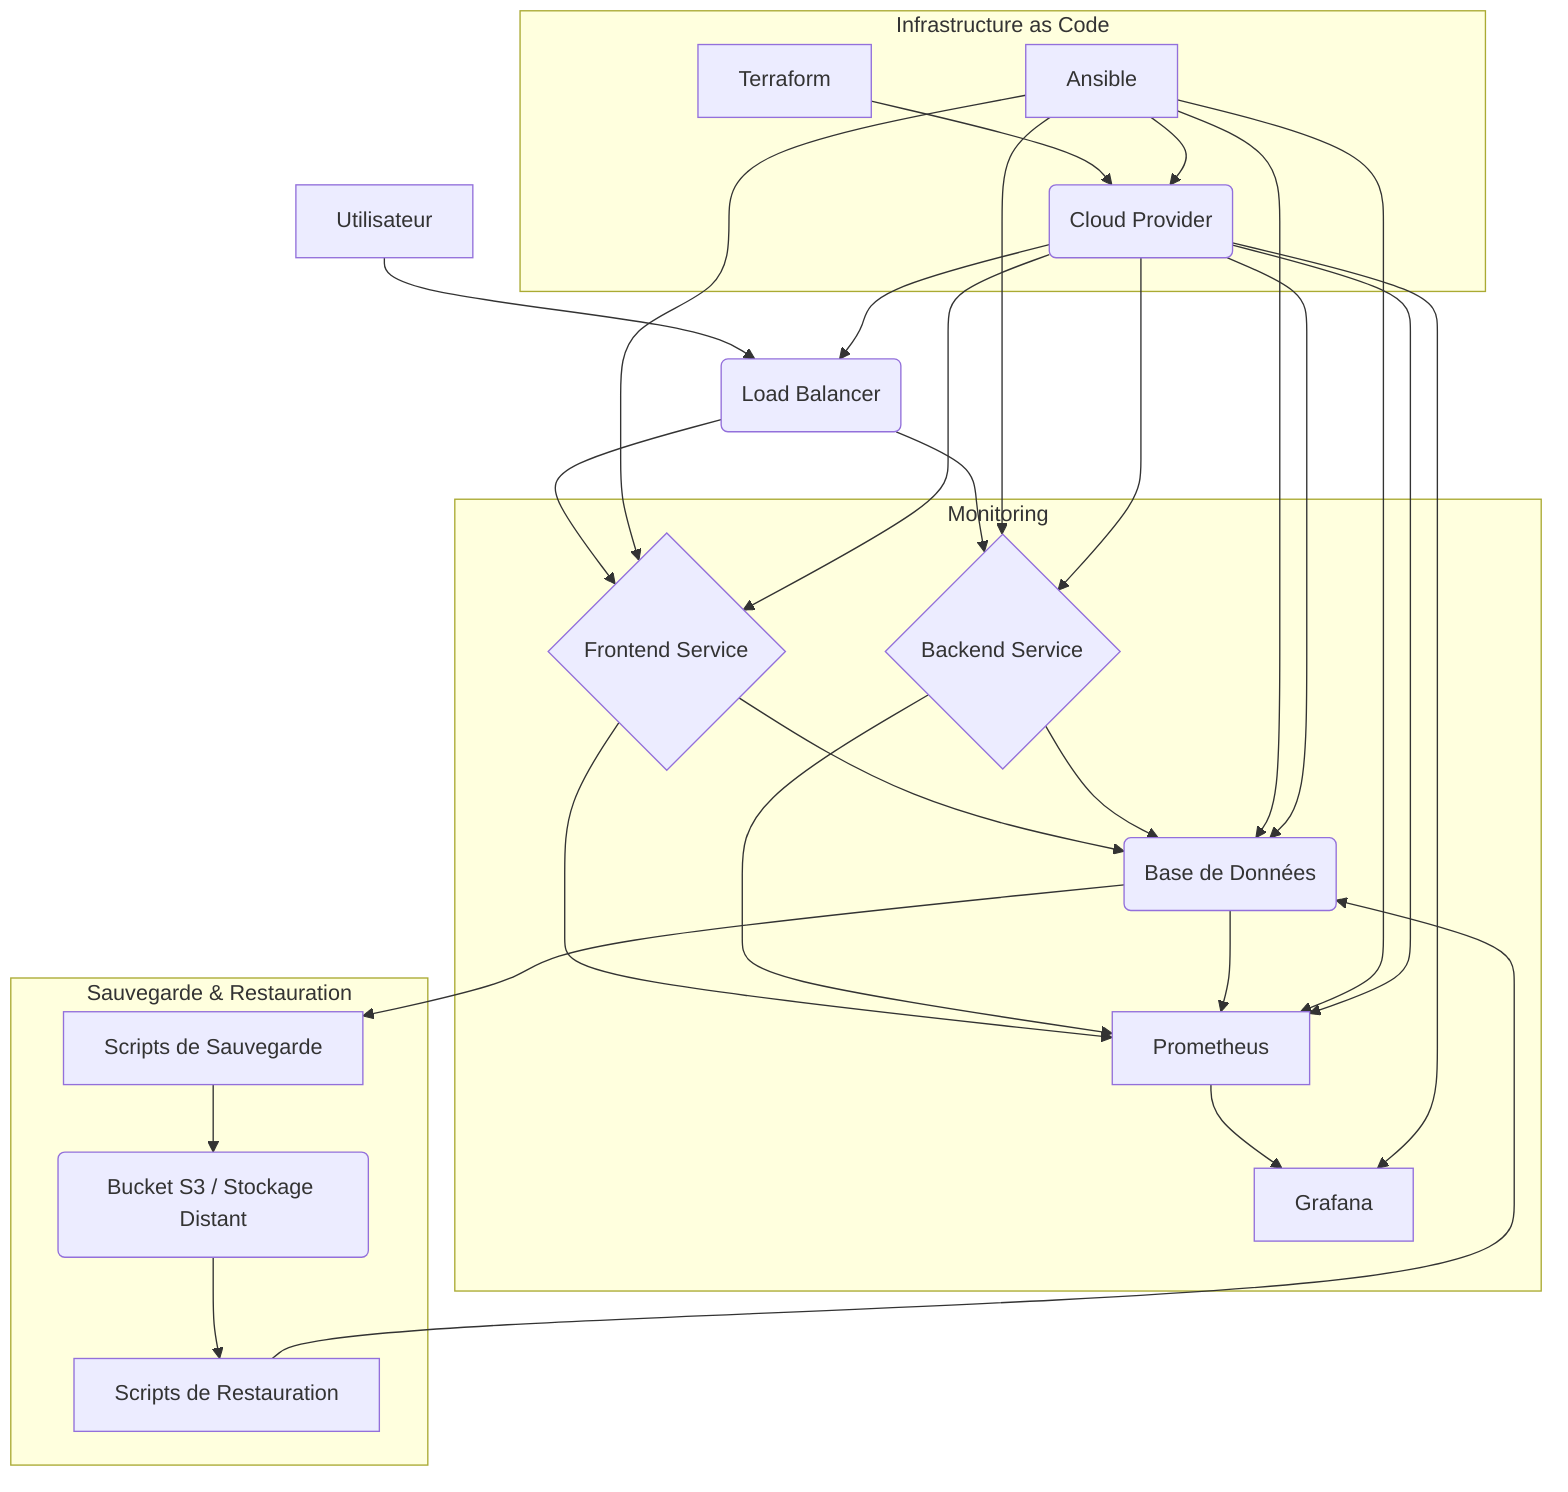 graph TD
    A[Utilisateur] --> B(Load Balancer)
    B --> C{Frontend Service}
    B --> D{Backend Service}
    C --> E(Base de Données)
    D --> E
    subgraph Monitoring
        F[Prometheus] --> G[Grafana]
        C --> F
        D --> F
        E --> F
    end
    subgraph Infrastructure as Code
        H[Terraform] --> I(Cloud Provider)
        J[Ansible] --> I
        J --> C
        J --> D
        J --> E
        J --> F
    end
    subgraph Sauvegarde & Restauration
        K[Scripts de Sauvegarde] --> L(Bucket S3 / Stockage Distant)
        E --> K
        L --> M[Scripts de Restauration]
        M --> E
    end
    I --> B
    I --> C
    I --> D
    I --> E
    I --> F
    I --> G